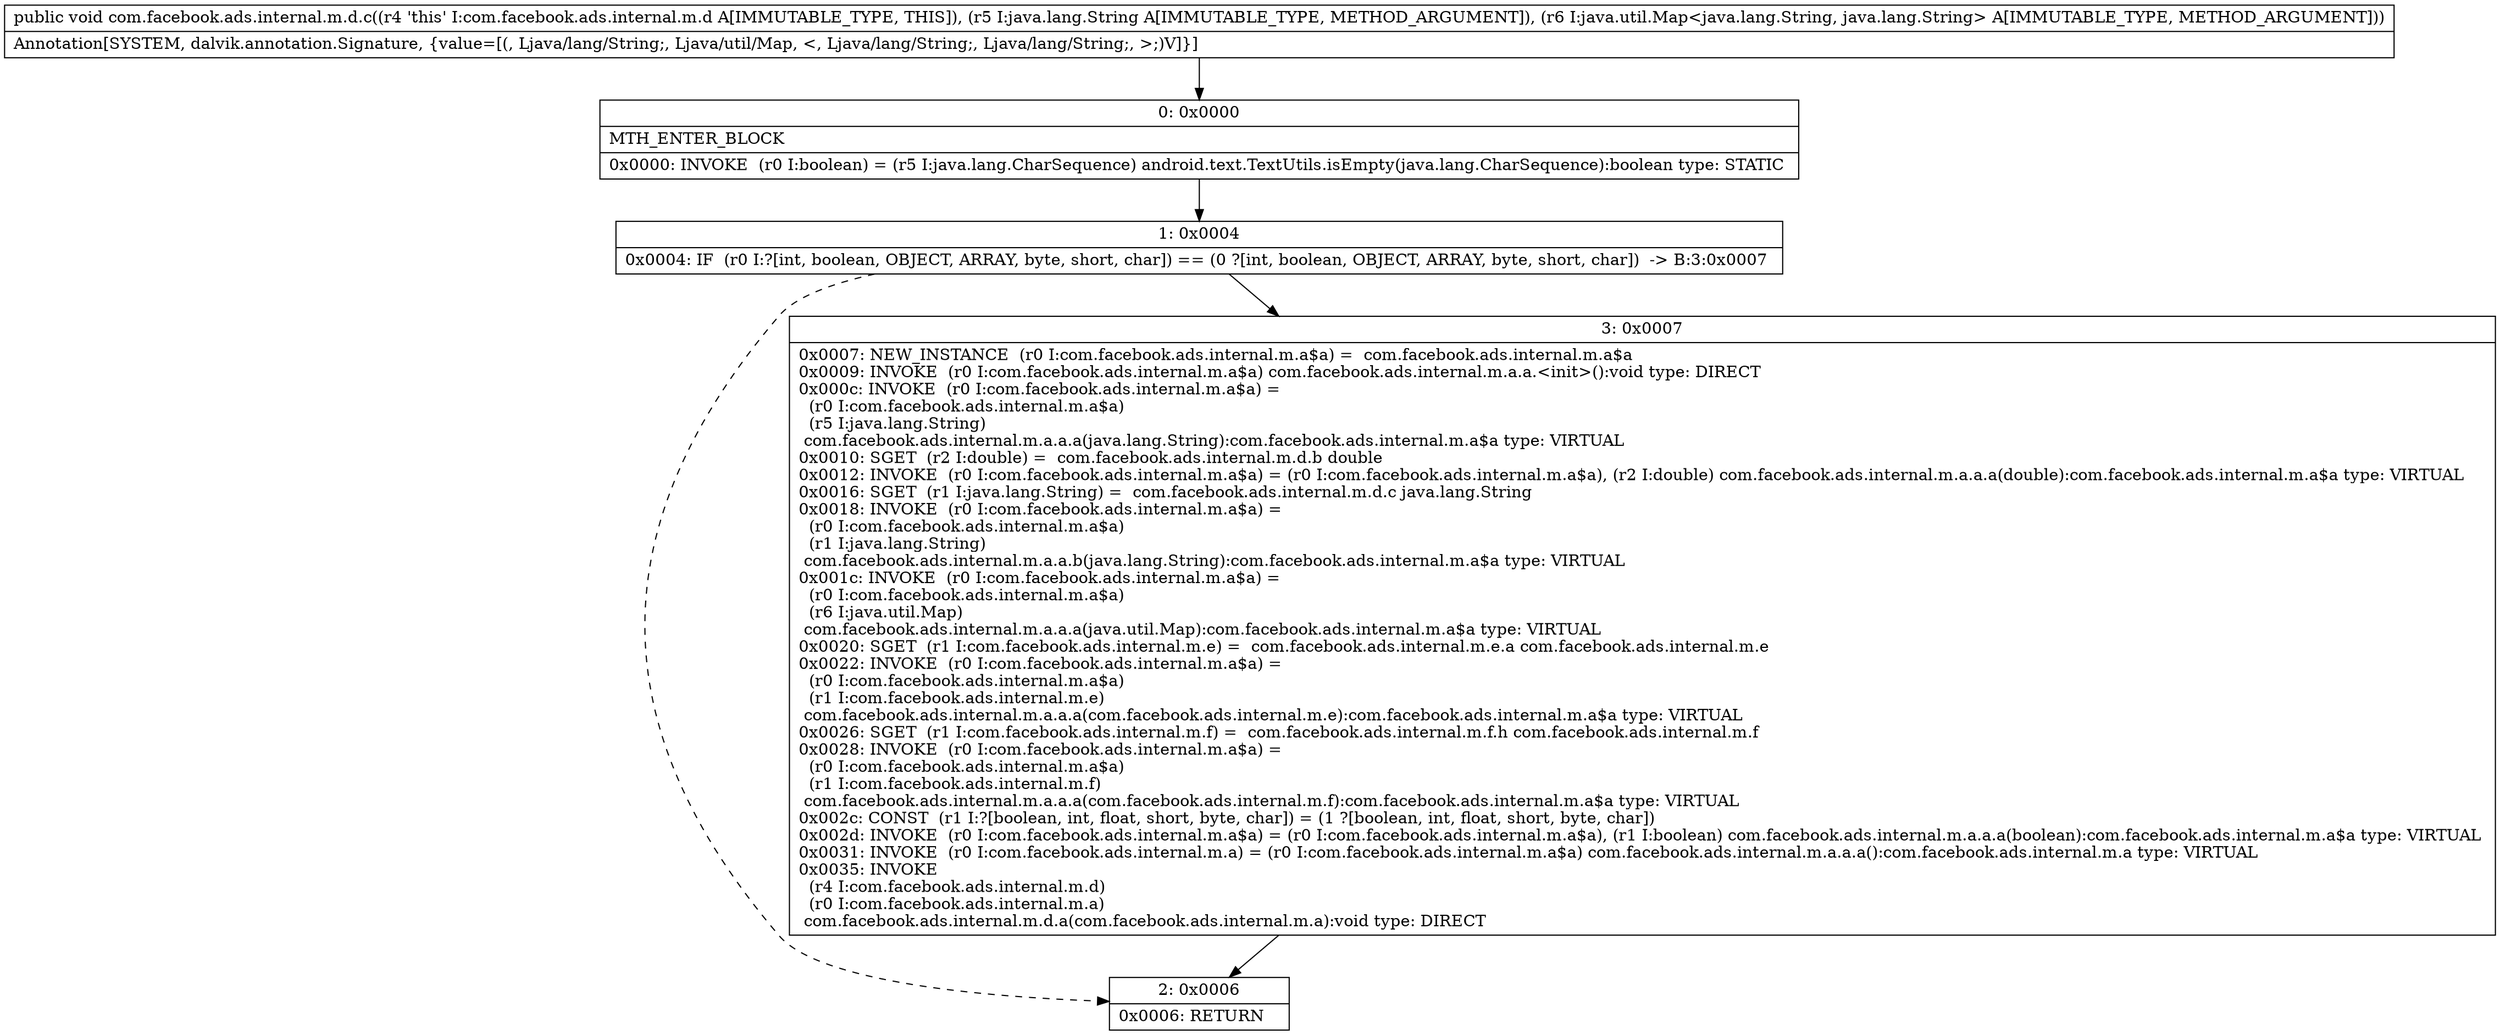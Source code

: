 digraph "CFG forcom.facebook.ads.internal.m.d.c(Ljava\/lang\/String;Ljava\/util\/Map;)V" {
Node_0 [shape=record,label="{0\:\ 0x0000|MTH_ENTER_BLOCK\l|0x0000: INVOKE  (r0 I:boolean) = (r5 I:java.lang.CharSequence) android.text.TextUtils.isEmpty(java.lang.CharSequence):boolean type: STATIC \l}"];
Node_1 [shape=record,label="{1\:\ 0x0004|0x0004: IF  (r0 I:?[int, boolean, OBJECT, ARRAY, byte, short, char]) == (0 ?[int, boolean, OBJECT, ARRAY, byte, short, char])  \-\> B:3:0x0007 \l}"];
Node_2 [shape=record,label="{2\:\ 0x0006|0x0006: RETURN   \l}"];
Node_3 [shape=record,label="{3\:\ 0x0007|0x0007: NEW_INSTANCE  (r0 I:com.facebook.ads.internal.m.a$a) =  com.facebook.ads.internal.m.a$a \l0x0009: INVOKE  (r0 I:com.facebook.ads.internal.m.a$a) com.facebook.ads.internal.m.a.a.\<init\>():void type: DIRECT \l0x000c: INVOKE  (r0 I:com.facebook.ads.internal.m.a$a) = \l  (r0 I:com.facebook.ads.internal.m.a$a)\l  (r5 I:java.lang.String)\l com.facebook.ads.internal.m.a.a.a(java.lang.String):com.facebook.ads.internal.m.a$a type: VIRTUAL \l0x0010: SGET  (r2 I:double) =  com.facebook.ads.internal.m.d.b double \l0x0012: INVOKE  (r0 I:com.facebook.ads.internal.m.a$a) = (r0 I:com.facebook.ads.internal.m.a$a), (r2 I:double) com.facebook.ads.internal.m.a.a.a(double):com.facebook.ads.internal.m.a$a type: VIRTUAL \l0x0016: SGET  (r1 I:java.lang.String) =  com.facebook.ads.internal.m.d.c java.lang.String \l0x0018: INVOKE  (r0 I:com.facebook.ads.internal.m.a$a) = \l  (r0 I:com.facebook.ads.internal.m.a$a)\l  (r1 I:java.lang.String)\l com.facebook.ads.internal.m.a.a.b(java.lang.String):com.facebook.ads.internal.m.a$a type: VIRTUAL \l0x001c: INVOKE  (r0 I:com.facebook.ads.internal.m.a$a) = \l  (r0 I:com.facebook.ads.internal.m.a$a)\l  (r6 I:java.util.Map)\l com.facebook.ads.internal.m.a.a.a(java.util.Map):com.facebook.ads.internal.m.a$a type: VIRTUAL \l0x0020: SGET  (r1 I:com.facebook.ads.internal.m.e) =  com.facebook.ads.internal.m.e.a com.facebook.ads.internal.m.e \l0x0022: INVOKE  (r0 I:com.facebook.ads.internal.m.a$a) = \l  (r0 I:com.facebook.ads.internal.m.a$a)\l  (r1 I:com.facebook.ads.internal.m.e)\l com.facebook.ads.internal.m.a.a.a(com.facebook.ads.internal.m.e):com.facebook.ads.internal.m.a$a type: VIRTUAL \l0x0026: SGET  (r1 I:com.facebook.ads.internal.m.f) =  com.facebook.ads.internal.m.f.h com.facebook.ads.internal.m.f \l0x0028: INVOKE  (r0 I:com.facebook.ads.internal.m.a$a) = \l  (r0 I:com.facebook.ads.internal.m.a$a)\l  (r1 I:com.facebook.ads.internal.m.f)\l com.facebook.ads.internal.m.a.a.a(com.facebook.ads.internal.m.f):com.facebook.ads.internal.m.a$a type: VIRTUAL \l0x002c: CONST  (r1 I:?[boolean, int, float, short, byte, char]) = (1 ?[boolean, int, float, short, byte, char]) \l0x002d: INVOKE  (r0 I:com.facebook.ads.internal.m.a$a) = (r0 I:com.facebook.ads.internal.m.a$a), (r1 I:boolean) com.facebook.ads.internal.m.a.a.a(boolean):com.facebook.ads.internal.m.a$a type: VIRTUAL \l0x0031: INVOKE  (r0 I:com.facebook.ads.internal.m.a) = (r0 I:com.facebook.ads.internal.m.a$a) com.facebook.ads.internal.m.a.a.a():com.facebook.ads.internal.m.a type: VIRTUAL \l0x0035: INVOKE  \l  (r4 I:com.facebook.ads.internal.m.d)\l  (r0 I:com.facebook.ads.internal.m.a)\l com.facebook.ads.internal.m.d.a(com.facebook.ads.internal.m.a):void type: DIRECT \l}"];
MethodNode[shape=record,label="{public void com.facebook.ads.internal.m.d.c((r4 'this' I:com.facebook.ads.internal.m.d A[IMMUTABLE_TYPE, THIS]), (r5 I:java.lang.String A[IMMUTABLE_TYPE, METHOD_ARGUMENT]), (r6 I:java.util.Map\<java.lang.String, java.lang.String\> A[IMMUTABLE_TYPE, METHOD_ARGUMENT]))  | Annotation[SYSTEM, dalvik.annotation.Signature, \{value=[(, Ljava\/lang\/String;, Ljava\/util\/Map, \<, Ljava\/lang\/String;, Ljava\/lang\/String;, \>;)V]\}]\l}"];
MethodNode -> Node_0;
Node_0 -> Node_1;
Node_1 -> Node_2[style=dashed];
Node_1 -> Node_3;
Node_3 -> Node_2;
}

